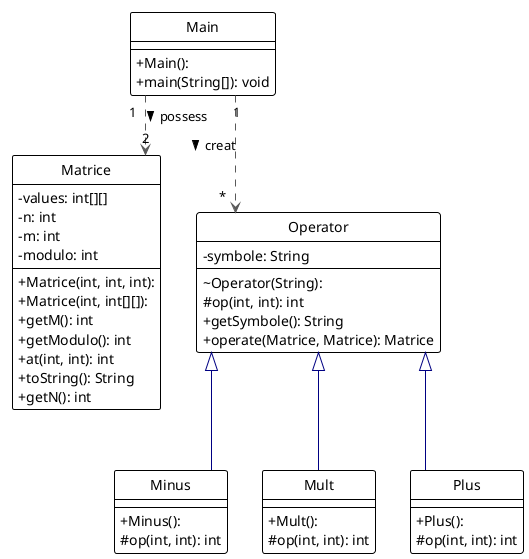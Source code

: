 @startuml
skinparam classAttributeIconSize 0
hide circle

!theme plain
top to bottom direction
skinparam linetype ortho

class Main {
  + Main(): 
  + main(String[]): void
}
class Matrice {
  + Matrice(int, int, int): 
  + Matrice(int, int[][]): 
  - values: int[][]
  - n: int
  - m: int
  - modulo: int
  + getM(): int
  + getModulo(): int
  + at(int, int): int
  + toString(): String
  + getN(): int
}
class Operator {
  ~ Operator(String):
  - symbole: String
  # op(int, int): int
  + getSymbole(): String
  + operate(Matrice, Matrice): Matrice
}
class Minus {
  + Minus(): 
  # op(int, int): int
}
class Mult {
  + Mult(): 
  # op(int, int): int
}
class Plus {
  + Plus(): 
  # op(int, int): int
}

Main     "1"  -[#595959,dashed]->  "*" Operator : creat >
Main     "1"  -[#595959,dashed]->  "2" Matrice  : possess >

Operator  ^-[#000082,plain]-    Plus
Operator  ^-[#000082,plain]-    Minus
Operator  ^-[#000082,plain]-    Mult

@enduml
